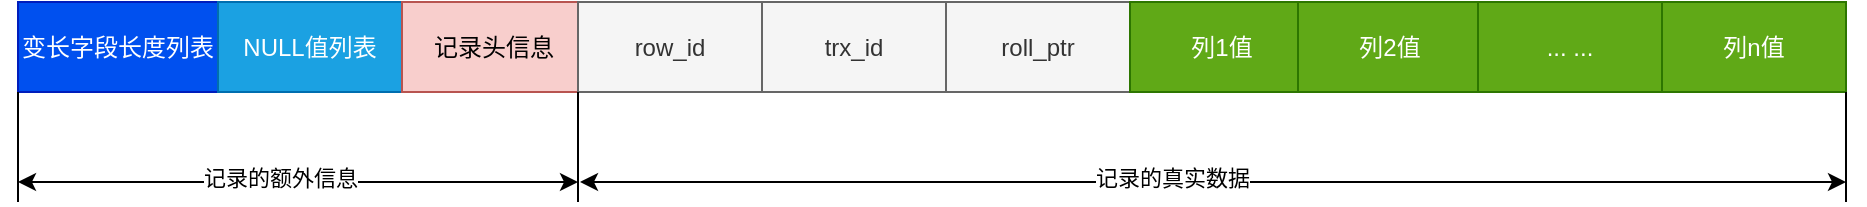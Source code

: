 <mxfile version="22.1.2" type="github">
  <diagram name="第 1 页" id="6JDX8b_ZxWxS9qHbwjJB">
    <mxGraphModel dx="954" dy="585" grid="1" gridSize="10" guides="1" tooltips="1" connect="1" arrows="1" fold="1" page="1" pageScale="1" pageWidth="827" pageHeight="1169" math="0" shadow="0">
      <root>
        <mxCell id="0" />
        <mxCell id="1" parent="0" />
        <mxCell id="ChNXvoBuONulAK5pbp8g-1" value="变长字段长度列表" style="rounded=0;whiteSpace=wrap;html=1;fillColor=#0050ef;fontColor=#ffffff;strokeColor=#001DBC;" parent="1" vertex="1">
          <mxGeometry x="120" y="270" width="100" height="45" as="geometry" />
        </mxCell>
        <mxCell id="ChNXvoBuONulAK5pbp8g-6" value="NULL值列表" style="rounded=0;whiteSpace=wrap;html=1;fillColor=#1ba1e2;fontColor=#ffffff;strokeColor=#006EAF;" parent="1" vertex="1">
          <mxGeometry x="220" y="270" width="92" height="45" as="geometry" />
        </mxCell>
        <mxCell id="ChNXvoBuONulAK5pbp8g-7" value="记录头信息" style="rounded=0;whiteSpace=wrap;html=1;fillColor=#f8cecc;strokeColor=#b85450;" parent="1" vertex="1">
          <mxGeometry x="312" y="270" width="92" height="45" as="geometry" />
        </mxCell>
        <mxCell id="ChNXvoBuONulAK5pbp8g-8" value="row_id" style="rounded=0;whiteSpace=wrap;html=1;fillColor=#f5f5f5;fontColor=#333333;strokeColor=#666666;" parent="1" vertex="1">
          <mxGeometry x="400" y="270" width="92" height="45" as="geometry" />
        </mxCell>
        <mxCell id="ChNXvoBuONulAK5pbp8g-9" value="trx_id" style="rounded=0;whiteSpace=wrap;html=1;fillColor=#f5f5f5;fontColor=#333333;strokeColor=#666666;" parent="1" vertex="1">
          <mxGeometry x="492" y="270" width="92" height="45" as="geometry" />
        </mxCell>
        <mxCell id="ChNXvoBuONulAK5pbp8g-10" value="roll_ptr" style="rounded=0;whiteSpace=wrap;html=1;fillColor=#f5f5f5;fontColor=#333333;strokeColor=#666666;" parent="1" vertex="1">
          <mxGeometry x="584" y="270" width="92" height="45" as="geometry" />
        </mxCell>
        <mxCell id="ChNXvoBuONulAK5pbp8g-11" value="列1值" style="rounded=0;whiteSpace=wrap;html=1;fillColor=#60a917;fontColor=#ffffff;strokeColor=#2D7600;" parent="1" vertex="1">
          <mxGeometry x="676" y="270" width="92" height="45" as="geometry" />
        </mxCell>
        <mxCell id="ChNXvoBuONulAK5pbp8g-12" value="列2值" style="rounded=0;whiteSpace=wrap;html=1;fillColor=#60a917;fontColor=#ffffff;strokeColor=#2D7600;" parent="1" vertex="1">
          <mxGeometry x="760" y="270" width="92" height="45" as="geometry" />
        </mxCell>
        <mxCell id="ChNXvoBuONulAK5pbp8g-13" value="... ..." style="rounded=0;whiteSpace=wrap;html=1;fillColor=#60a917;fontColor=#ffffff;strokeColor=#2D7600;" parent="1" vertex="1">
          <mxGeometry x="850" y="270" width="92" height="45" as="geometry" />
        </mxCell>
        <mxCell id="ChNXvoBuONulAK5pbp8g-14" value="列n值" style="rounded=0;whiteSpace=wrap;html=1;fillColor=#60a917;fontColor=#ffffff;strokeColor=#2D7600;" parent="1" vertex="1">
          <mxGeometry x="942" y="270" width="92" height="45" as="geometry" />
        </mxCell>
        <mxCell id="ChNXvoBuONulAK5pbp8g-15" value="" style="endArrow=classic;startArrow=classic;html=1;rounded=0;" parent="1" edge="1">
          <mxGeometry width="50" height="50" relative="1" as="geometry">
            <mxPoint x="120" y="360" as="sourcePoint" />
            <mxPoint x="400" y="360" as="targetPoint" />
          </mxGeometry>
        </mxCell>
        <mxCell id="ChNXvoBuONulAK5pbp8g-18" value="记录的额外信息" style="edgeLabel;html=1;align=center;verticalAlign=middle;resizable=0;points=[];" parent="ChNXvoBuONulAK5pbp8g-15" vertex="1" connectable="0">
          <mxGeometry x="-0.064" y="2" relative="1" as="geometry">
            <mxPoint as="offset" />
          </mxGeometry>
        </mxCell>
        <mxCell id="ChNXvoBuONulAK5pbp8g-16" value="" style="endArrow=none;html=1;rounded=0;entryX=0;entryY=1;entryDx=0;entryDy=0;" parent="1" target="ChNXvoBuONulAK5pbp8g-1" edge="1">
          <mxGeometry width="50" height="50" relative="1" as="geometry">
            <mxPoint x="120" y="370" as="sourcePoint" />
            <mxPoint x="440" y="370" as="targetPoint" />
          </mxGeometry>
        </mxCell>
        <mxCell id="ChNXvoBuONulAK5pbp8g-17" value="" style="endArrow=none;html=1;rounded=0;entryX=0;entryY=1;entryDx=0;entryDy=0;" parent="1" target="ChNXvoBuONulAK5pbp8g-8" edge="1">
          <mxGeometry width="50" height="50" relative="1" as="geometry">
            <mxPoint x="400" y="370" as="sourcePoint" />
            <mxPoint x="410" y="330" as="targetPoint" />
          </mxGeometry>
        </mxCell>
        <mxCell id="ChNXvoBuONulAK5pbp8g-19" value="" style="endArrow=none;html=1;rounded=0;entryX=0;entryY=1;entryDx=0;entryDy=0;" parent="1" edge="1">
          <mxGeometry width="50" height="50" relative="1" as="geometry">
            <mxPoint x="1034" y="370" as="sourcePoint" />
            <mxPoint x="1034" y="315" as="targetPoint" />
          </mxGeometry>
        </mxCell>
        <mxCell id="ChNXvoBuONulAK5pbp8g-20" value="" style="endArrow=classic;startArrow=classic;html=1;rounded=0;" parent="1" edge="1">
          <mxGeometry width="50" height="50" relative="1" as="geometry">
            <mxPoint x="401" y="360" as="sourcePoint" />
            <mxPoint x="1034" y="360" as="targetPoint" />
          </mxGeometry>
        </mxCell>
        <mxCell id="ChNXvoBuONulAK5pbp8g-21" value="记录的真实数据" style="edgeLabel;html=1;align=center;verticalAlign=middle;resizable=0;points=[];" parent="ChNXvoBuONulAK5pbp8g-20" vertex="1" connectable="0">
          <mxGeometry x="-0.064" y="2" relative="1" as="geometry">
            <mxPoint as="offset" />
          </mxGeometry>
        </mxCell>
      </root>
    </mxGraphModel>
  </diagram>
</mxfile>
